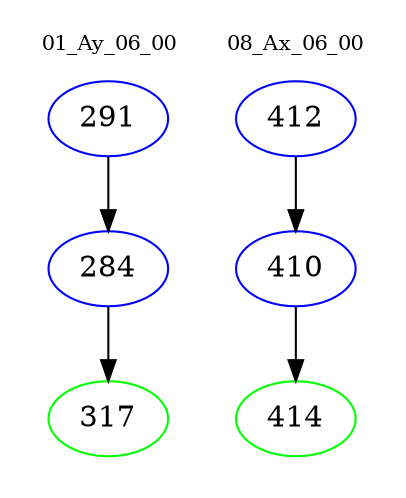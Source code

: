 digraph{
subgraph cluster_0 {
color = white
label = "01_Ay_06_00";
fontsize=10;
T0_291 [label="291", color="blue"]
T0_291 -> T0_284 [color="black"]
T0_284 [label="284", color="blue"]
T0_284 -> T0_317 [color="black"]
T0_317 [label="317", color="green"]
}
subgraph cluster_1 {
color = white
label = "08_Ax_06_00";
fontsize=10;
T1_412 [label="412", color="blue"]
T1_412 -> T1_410 [color="black"]
T1_410 [label="410", color="blue"]
T1_410 -> T1_414 [color="black"]
T1_414 [label="414", color="green"]
}
}
